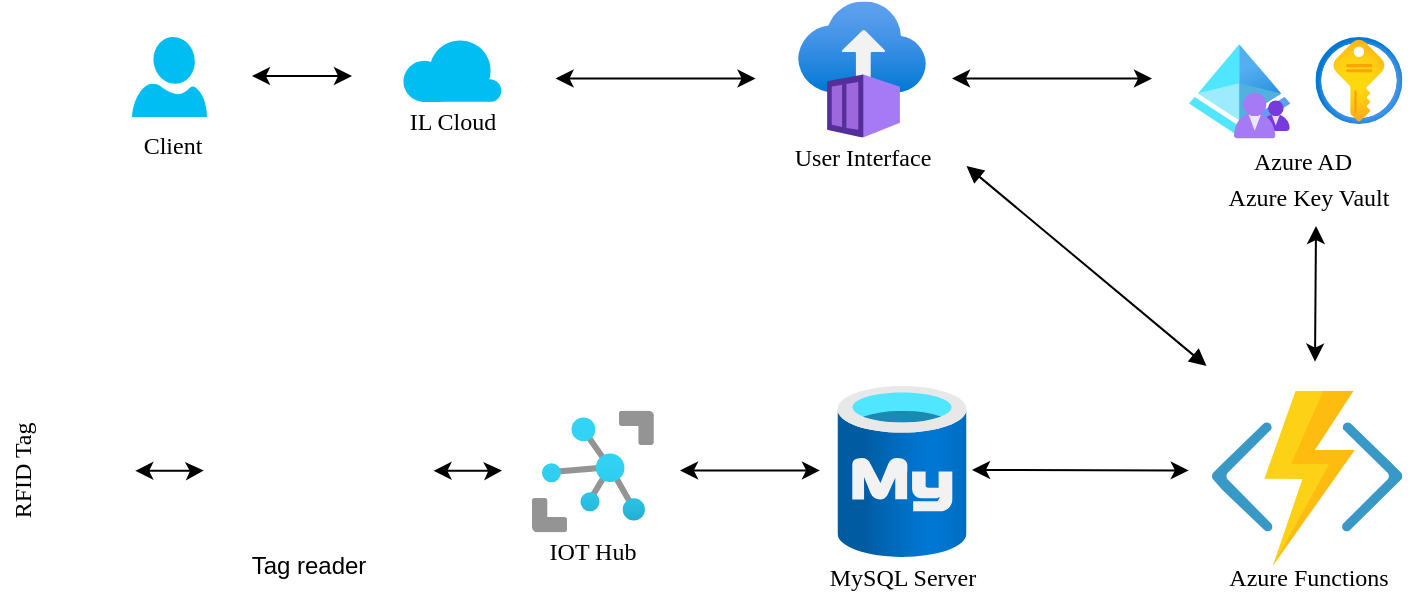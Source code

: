 <mxfile version="18.1.3" type="github">
  <diagram id="Dwu18QJnTga-YZJTzSKi" name="Page-1">
    <mxGraphModel dx="924" dy="536" grid="1" gridSize="10" guides="1" tooltips="1" connect="1" arrows="1" fold="1" page="1" pageScale="1" pageWidth="827" pageHeight="1169" math="0" shadow="0">
      <root>
        <mxCell id="0" />
        <mxCell id="1" parent="0" />
        <mxCell id="yXIzvyi5pwtqv-mLRPcx-51" value="" style="shape=image;html=1;verticalAlign=top;verticalLabelPosition=bottom;labelBackgroundColor=#ffffff;imageAspect=0;aspect=fixed;image=https://cdn1.iconfinder.com/data/icons/ionicons-fill-vol-2/512/logo-react-128.png;fontFamily=Verdana;" parent="1" vertex="1">
          <mxGeometry x="440" y="126.25" width="30" height="30" as="geometry" />
        </mxCell>
        <mxCell id="yXIzvyi5pwtqv-mLRPcx-41" value="" style="shape=image;html=1;verticalAlign=top;verticalLabelPosition=bottom;labelBackgroundColor=#ffffff;imageAspect=0;aspect=fixed;image=https://cdn0.iconfinder.com/data/icons/long-shadow-web-icons/512/nodejs-128.png" parent="1" vertex="1">
          <mxGeometry x="610" y="340" width="27.59" height="27.59" as="geometry" />
        </mxCell>
        <mxCell id="yXIzvyi5pwtqv-mLRPcx-1" value="" style="verticalLabelPosition=bottom;html=1;verticalAlign=top;align=center;strokeColor=none;fillColor=#00BEF2;shape=mxgraph.azure.cloud;" parent="1" vertex="1">
          <mxGeometry x="205" y="105.5" width="50" height="32.5" as="geometry" />
        </mxCell>
        <mxCell id="yXIzvyi5pwtqv-mLRPcx-5" value="" style="aspect=fixed;html=1;points=[];align=center;image;fontSize=12;image=img/lib/azure2/databases/Azure_Database_MySQL_Server.svg;" parent="1" vertex="1">
          <mxGeometry x="422.75" y="279.71" width="64.5" height="86" as="geometry" />
        </mxCell>
        <mxCell id="yXIzvyi5pwtqv-mLRPcx-7" value="" style="aspect=fixed;html=1;points=[];align=center;image;fontSize=12;image=img/lib/azure2/identity/Azure_AD_B2C.svg;" parent="1" vertex="1">
          <mxGeometry x="598.38" y="109.11" width="50.83" height="47.14" as="geometry" />
        </mxCell>
        <mxCell id="yXIzvyi5pwtqv-mLRPcx-14" value="" style="verticalLabelPosition=bottom;html=1;verticalAlign=top;align=center;strokeColor=none;fillColor=#00BEF2;shape=mxgraph.azure.user;" parent="1" vertex="1">
          <mxGeometry x="70" y="105.5" width="37.5" height="40" as="geometry" />
        </mxCell>
        <mxCell id="yXIzvyi5pwtqv-mLRPcx-15" value="" style="aspect=fixed;html=1;points=[];align=center;image;fontSize=12;image=img/lib/azure2/iot/IoT_Hub.svg;" parent="1" vertex="1">
          <mxGeometry x="270" y="292.21" width="61" height="61" as="geometry" />
        </mxCell>
        <mxCell id="yXIzvyi5pwtqv-mLRPcx-16" value="" style="shape=image;html=1;verticalAlign=top;verticalLabelPosition=bottom;labelBackgroundColor=#ffffff;imageAspect=0;aspect=fixed;image=https://cdn1.iconfinder.com/data/icons/material-device/20/nfc-128.png" parent="1" vertex="1">
          <mxGeometry x="35" y="262.21" width="30" height="30" as="geometry" />
        </mxCell>
        <mxCell id="yXIzvyi5pwtqv-mLRPcx-23" value="" style="sketch=0;aspect=fixed;html=1;points=[];align=center;image;fontSize=12;image=img/lib/mscae/Functions.svg;direction=east;" parent="1" vertex="1">
          <mxGeometry x="610.0" y="282.41" width="95.21" height="87.59" as="geometry" />
        </mxCell>
        <mxCell id="yXIzvyi5pwtqv-mLRPcx-31" value="" style="shape=image;html=1;verticalAlign=top;verticalLabelPosition=bottom;labelBackgroundColor=#ffffff;imageAspect=0;aspect=fixed;image=https://cdn1.iconfinder.com/data/icons/material-device/20/nfc-128.png" parent="1" vertex="1">
          <mxGeometry x="35" y="302.71" width="30" height="30" as="geometry" />
        </mxCell>
        <mxCell id="yXIzvyi5pwtqv-mLRPcx-32" value="" style="shape=image;html=1;verticalAlign=top;verticalLabelPosition=bottom;labelBackgroundColor=#ffffff;imageAspect=0;aspect=fixed;image=https://cdn1.iconfinder.com/data/icons/material-device/20/nfc-128.png" parent="1" vertex="1">
          <mxGeometry x="35" y="343.21" width="30" height="30" as="geometry" />
        </mxCell>
        <mxCell id="yXIzvyi5pwtqv-mLRPcx-42" value="" style="aspect=fixed;html=1;points=[];align=center;image;fontSize=12;image=img/lib/azure2/compute/Container_Instances.svg;" parent="1" vertex="1">
          <mxGeometry x="403" y="87.75" width="64" height="68" as="geometry" />
        </mxCell>
        <mxCell id="yXIzvyi5pwtqv-mLRPcx-45" value="Azure Functions" style="text;html=1;align=center;verticalAlign=middle;resizable=0;points=[];autosize=1;strokeColor=none;fillColor=none;fontFamily=Verdana;" parent="1" vertex="1">
          <mxGeometry x="602.61" y="365.71" width="110" height="20" as="geometry" />
        </mxCell>
        <mxCell id="yXIzvyi5pwtqv-mLRPcx-46" value="IL Cloud" style="text;html=1;align=center;verticalAlign=middle;resizable=0;points=[];autosize=1;strokeColor=none;fillColor=none;fontFamily=Verdana;" parent="1" vertex="1">
          <mxGeometry x="200" y="138" width="60" height="20" as="geometry" />
        </mxCell>
        <mxCell id="yXIzvyi5pwtqv-mLRPcx-47" value="" style="endArrow=classic;startArrow=classic;html=1;rounded=0;" parent="1" edge="1">
          <mxGeometry width="50" height="50" relative="1" as="geometry">
            <mxPoint x="661.5" y="267.83" as="sourcePoint" />
            <mxPoint x="662" y="200" as="targetPoint" />
          </mxGeometry>
        </mxCell>
        <mxCell id="yXIzvyi5pwtqv-mLRPcx-48" value="" style="endArrow=classic;startArrow=classic;html=1;rounded=0;" parent="1" edge="1">
          <mxGeometry width="50" height="50" relative="1" as="geometry">
            <mxPoint x="281.78" y="126.25" as="sourcePoint" />
            <mxPoint x="381.78" y="126.25" as="targetPoint" />
            <Array as="points">
              <mxPoint x="331.78" y="126.25" />
            </Array>
          </mxGeometry>
        </mxCell>
        <mxCell id="yXIzvyi5pwtqv-mLRPcx-49" value="" style="endArrow=classic;startArrow=classic;html=1;rounded=0;" parent="1" edge="1">
          <mxGeometry width="50" height="50" relative="1" as="geometry">
            <mxPoint x="490" y="322" as="sourcePoint" />
            <mxPoint x="598.38" y="322.21" as="targetPoint" />
            <Array as="points" />
          </mxGeometry>
        </mxCell>
        <mxCell id="yXIzvyi5pwtqv-mLRPcx-50" value="User Interface" style="text;html=1;align=center;verticalAlign=middle;resizable=0;points=[];autosize=1;strokeColor=none;fillColor=none;fontFamily=Verdana;" parent="1" vertex="1">
          <mxGeometry x="385" y="156.25" width="100" height="20" as="geometry" />
        </mxCell>
        <mxCell id="yXIzvyi5pwtqv-mLRPcx-53" value="MySQL Server" style="text;html=1;align=center;verticalAlign=middle;resizable=0;points=[];autosize=1;strokeColor=none;fillColor=none;fontFamily=Verdana;" parent="1" vertex="1">
          <mxGeometry x="405" y="365.71" width="100" height="20" as="geometry" />
        </mxCell>
        <mxCell id="yXIzvyi5pwtqv-mLRPcx-55" value="RFID Tag" style="text;html=1;align=center;verticalAlign=middle;resizable=0;points=[];autosize=1;strokeColor=none;fillColor=none;fontFamily=Verdana;rotation=270;" parent="1" vertex="1">
          <mxGeometry x="-20" y="312.71" width="70" height="20" as="geometry" />
        </mxCell>
        <mxCell id="yXIzvyi5pwtqv-mLRPcx-59" value="IOT Hub" style="text;html=1;align=center;verticalAlign=middle;resizable=0;points=[];autosize=1;strokeColor=none;fillColor=none;fontFamily=Verdana;" parent="1" vertex="1">
          <mxGeometry x="270" y="353.21" width="60" height="20" as="geometry" />
        </mxCell>
        <mxCell id="yXIzvyi5pwtqv-mLRPcx-60" value="" style="endArrow=classic;startArrow=classic;html=1;rounded=0;" parent="1" edge="1">
          <mxGeometry width="50" height="50" relative="1" as="geometry">
            <mxPoint x="344" y="322.21" as="sourcePoint" />
            <mxPoint x="414" y="322.21" as="targetPoint" />
            <Array as="points" />
          </mxGeometry>
        </mxCell>
        <mxCell id="yXIzvyi5pwtqv-mLRPcx-61" value="" style="endArrow=classic;startArrow=classic;html=1;rounded=0;" parent="1" edge="1">
          <mxGeometry width="50" height="50" relative="1" as="geometry">
            <mxPoint x="71.63" y="322.42" as="sourcePoint" />
            <mxPoint x="105.88" y="322.21" as="targetPoint" />
            <Array as="points">
              <mxPoint x="101.63" y="322.42" />
            </Array>
          </mxGeometry>
        </mxCell>
        <mxCell id="yXIzvyi5pwtqv-mLRPcx-65" value="" style="endArrow=classic;startArrow=classic;html=1;rounded=0;" parent="1" edge="1">
          <mxGeometry width="50" height="50" relative="1" as="geometry">
            <mxPoint x="130" y="125" as="sourcePoint" />
            <mxPoint x="180" y="125" as="targetPoint" />
            <Array as="points">
              <mxPoint x="180" y="125" />
            </Array>
          </mxGeometry>
        </mxCell>
        <mxCell id="yXIzvyi5pwtqv-mLRPcx-68" value="" style="aspect=fixed;html=1;points=[];align=center;image;fontSize=12;image=img/lib/azure2/security/Key_Vaults.svg;fontFamily=Verdana;" parent="1" vertex="1">
          <mxGeometry x="661.71" y="105.5" width="43.5" height="43.5" as="geometry" />
        </mxCell>
        <mxCell id="yXIzvyi5pwtqv-mLRPcx-70" value="" style="endArrow=classic;startArrow=classic;html=1;rounded=0;" parent="1" edge="1">
          <mxGeometry width="50" height="50" relative="1" as="geometry">
            <mxPoint x="480" y="126.25" as="sourcePoint" />
            <mxPoint x="580" y="126.25" as="targetPoint" />
            <Array as="points">
              <mxPoint x="530" y="126.25" />
            </Array>
          </mxGeometry>
        </mxCell>
        <mxCell id="yXIzvyi5pwtqv-mLRPcx-71" value="Azure AD" style="text;html=1;align=center;verticalAlign=middle;resizable=0;points=[];autosize=1;strokeColor=none;fillColor=none;fontFamily=Verdana;" parent="1" vertex="1">
          <mxGeometry x="620" y="158" width="70" height="20" as="geometry" />
        </mxCell>
        <mxCell id="yXIzvyi5pwtqv-mLRPcx-72" value="Azure Key Vault" style="text;html=1;align=center;verticalAlign=middle;resizable=0;points=[];autosize=1;strokeColor=none;fillColor=none;fontFamily=Verdana;" parent="1" vertex="1">
          <mxGeometry x="602.61" y="176.25" width="110" height="20" as="geometry" />
        </mxCell>
        <mxCell id="yXIzvyi5pwtqv-mLRPcx-73" value="&lt;div&gt;Client&lt;/div&gt;" style="text;html=1;align=center;verticalAlign=middle;resizable=0;points=[];autosize=1;strokeColor=none;fillColor=none;fontFamily=Verdana;" parent="1" vertex="1">
          <mxGeometry x="65" y="150" width="50" height="20" as="geometry" />
        </mxCell>
        <mxCell id="TIJiQymNzQaopjzh44wD-4" value="" style="endArrow=classic;startArrow=classic;html=1;rounded=0;" edge="1" parent="1">
          <mxGeometry width="50" height="50" relative="1" as="geometry">
            <mxPoint x="220.75" y="322.42" as="sourcePoint" />
            <mxPoint x="255.0" y="322.21" as="targetPoint" />
            <Array as="points">
              <mxPoint x="250.75" y="322.42" />
            </Array>
          </mxGeometry>
        </mxCell>
        <mxCell id="TIJiQymNzQaopjzh44wD-5" value="" style="shape=image;html=1;verticalAlign=top;verticalLabelPosition=bottom;labelBackgroundColor=#ffffff;imageAspect=0;aspect=fixed;image=https://cdn2.iconfinder.com/data/icons/boxicons-regular-vol-1/24/bx-barcode-reader-128.png" vertex="1" parent="1">
          <mxGeometry x="116.79" y="284.6" width="83.21" height="83.21" as="geometry" />
        </mxCell>
        <mxCell id="TIJiQymNzQaopjzh44wD-6" value="Tag reader" style="text;html=1;align=center;verticalAlign=middle;resizable=0;points=[];autosize=1;strokeColor=none;fillColor=none;" vertex="1" parent="1">
          <mxGeometry x="123.39" y="360" width="70" height="20" as="geometry" />
        </mxCell>
        <mxCell id="TIJiQymNzQaopjzh44wD-7" value="" style="endArrow=block;startArrow=block;endFill=1;startFill=1;html=1;rounded=0;" edge="1" parent="1">
          <mxGeometry width="160" relative="1" as="geometry">
            <mxPoint x="487.25" y="170" as="sourcePoint" />
            <mxPoint x="607.25" y="270" as="targetPoint" />
          </mxGeometry>
        </mxCell>
      </root>
    </mxGraphModel>
  </diagram>
</mxfile>
